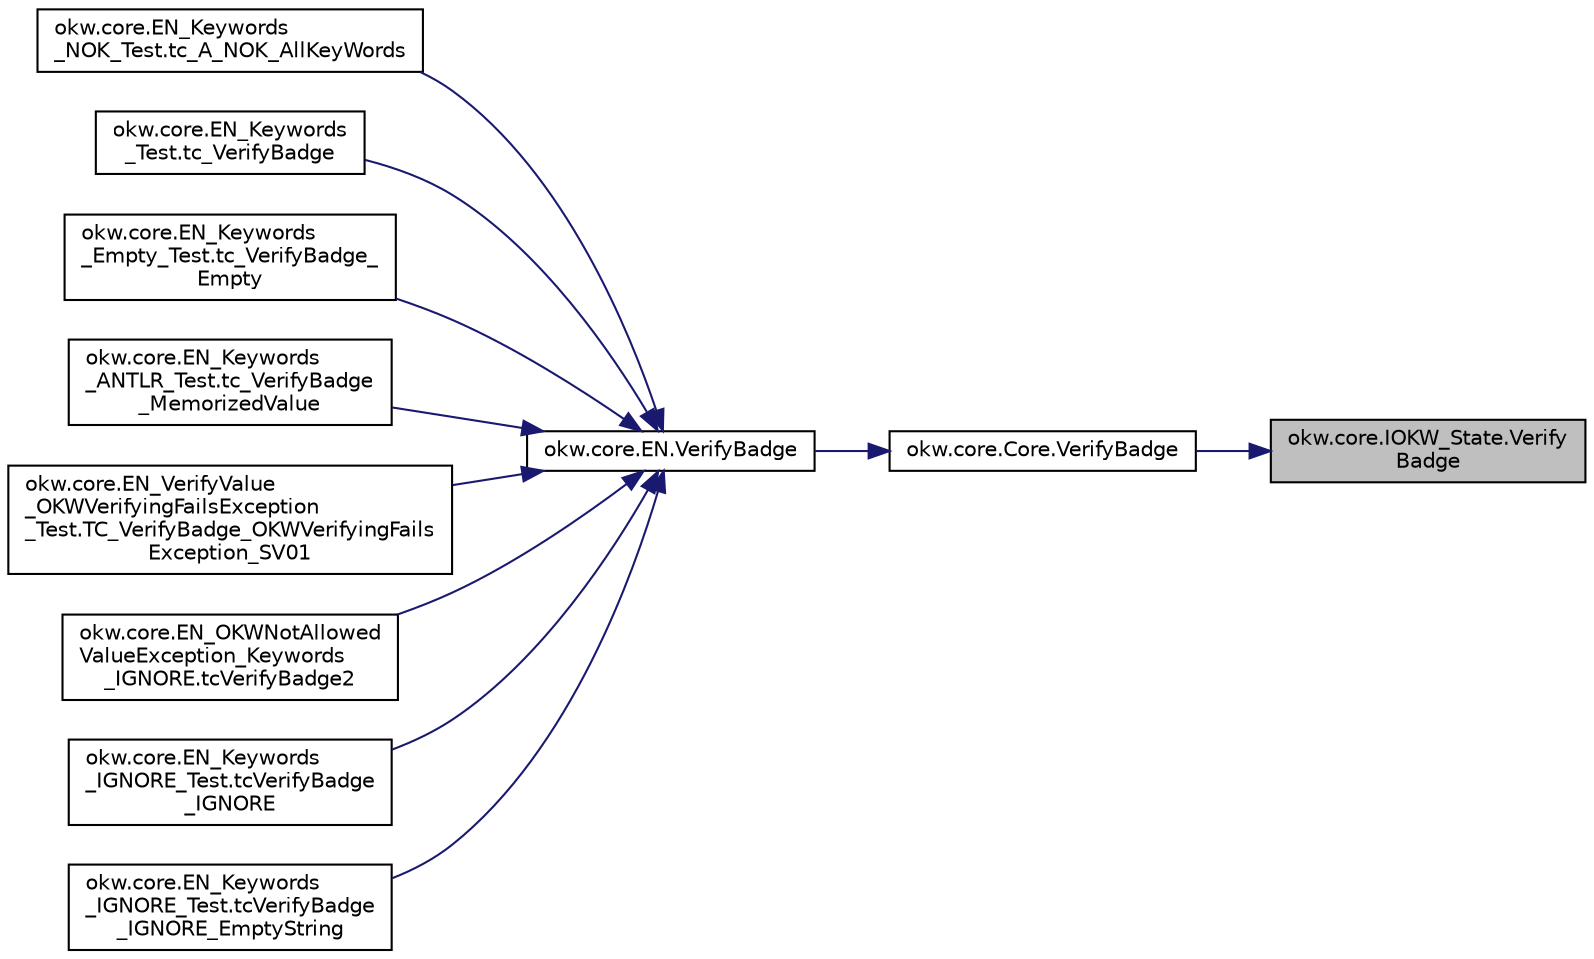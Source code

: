 digraph "okw.core.IOKW_State.VerifyBadge"
{
 // INTERACTIVE_SVG=YES
 // LATEX_PDF_SIZE
  edge [fontname="Helvetica",fontsize="10",labelfontname="Helvetica",labelfontsize="10"];
  node [fontname="Helvetica",fontsize="10",shape=record];
  rankdir="RL";
  Node1 [label="okw.core.IOKW_State.Verify\lBadge",height=0.2,width=0.4,color="black", fillcolor="grey75", style="filled", fontcolor="black",tooltip="Überprüft den Badge des Objektes ."];
  Node1 -> Node2 [dir="back",color="midnightblue",fontsize="10",style="solid",fontname="Helvetica"];
  Node2 [label="okw.core.Core.VerifyBadge",height=0.2,width=0.4,color="black", fillcolor="white", style="filled",URL="$classokw_1_1core_1_1_core.html#a1ef41049d026a423f72c8e59770fd30e",tooltip="Überprüft den Badge des Objektes ."];
  Node2 -> Node3 [dir="back",color="midnightblue",fontsize="10",style="solid",fontname="Helvetica"];
  Node3 [label="okw.core.EN.VerifyBadge",height=0.2,width=0.4,color="black", fillcolor="white", style="filled",URL="$classokw_1_1core_1_1_e_n.html#a3e6f852b199a67adc840960a96a9e6b3",tooltip="Überprüft den Badge des Objektes ."];
  Node3 -> Node4 [dir="back",color="midnightblue",fontsize="10",style="solid",fontname="Helvetica"];
  Node4 [label="okw.core.EN_Keywords\l_NOK_Test.tc_A_NOK_AllKeyWords",height=0.2,width=0.4,color="black", fillcolor="white", style="filled",URL="$classokw_1_1core_1_1_e_n___keywords___n_o_k___test.html#accf1c3d2b1258a59b77ae759a7ee0aeb",tooltip="Prüft methoden aufruf für einen einfachen Click."];
  Node3 -> Node5 [dir="back",color="midnightblue",fontsize="10",style="solid",fontname="Helvetica"];
  Node5 [label="okw.core.EN_Keywords\l_Test.tc_VerifyBadge",height=0.2,width=0.4,color="black", fillcolor="white", style="filled",URL="$classokw_1_1core_1_1_e_n___keywords___test.html#a99e3b8b468e9a49cbdc4fdd7cfe89ac5",tooltip="\"Normaler\" Testfall für das Schlüsselwort EN.VerifyBadge(String,String)."];
  Node3 -> Node6 [dir="back",color="midnightblue",fontsize="10",style="solid",fontname="Helvetica"];
  Node6 [label="okw.core.EN_Keywords\l_Empty_Test.tc_VerifyBadge_\lEmpty",height=0.2,width=0.4,color="black", fillcolor="white", style="filled",URL="$classokw_1_1core_1_1_e_n___keywords___empty___test.html#adf4e014dad4eb7e14117ecf0b9819a61",tooltip="Prüft \"${EMPTY}\" für das Schlüsslewort VerifyBadge(string,string)"];
  Node3 -> Node7 [dir="back",color="midnightblue",fontsize="10",style="solid",fontname="Helvetica"];
  Node7 [label="okw.core.EN_Keywords\l_ANTLR_Test.tc_VerifyBadge\l_MemorizedValue",height=0.2,width=0.4,color="black", fillcolor="white", style="filled",URL="$classokw_1_1core_1_1_e_n___keywords___a_n_t_l_r___test.html#a54243da38e7f31b496f9413a4b238e19",tooltip=" "];
  Node3 -> Node8 [dir="back",color="midnightblue",fontsize="10",style="solid",fontname="Helvetica"];
  Node8 [label="okw.core.EN_VerifyValue\l_OKWVerifyingFailsException\l_Test.TC_VerifyBadge_OKWVerifyingFails\lException_SV01",height=0.2,width=0.4,color="black", fillcolor="white", style="filled",URL="$classokw_1_1core_1_1_e_n___verify_value___o_k_w_verifying_fails_exception___test.html#abd6e687e5304baa03c092206b7ba51ee",tooltip="Test auf das fehlerwerfen von VerifyBadge."];
  Node3 -> Node9 [dir="back",color="midnightblue",fontsize="10",style="solid",fontname="Helvetica"];
  Node9 [label="okw.core.EN_OKWNotAllowed\lValueException_Keywords\l_IGNORE.tcVerifyBadge2",height=0.2,width=0.4,color="black", fillcolor="white", style="filled",URL="$classokw_1_1core_1_1_e_n___o_k_w_not_allowed_value_exception___keywords___i_g_n_o_r_e.html#aafd98b3b89a5cae16ee2b3fcbb83d475",tooltip="Prüft ob \"\"${IGNORE}${TCN}\" die Ausnahme okw.exceptions.OKWNotAllowedValueException auslöst."];
  Node3 -> Node10 [dir="back",color="midnightblue",fontsize="10",style="solid",fontname="Helvetica"];
  Node10 [label="okw.core.EN_Keywords\l_IGNORE_Test.tcVerifyBadge\l_IGNORE",height=0.2,width=0.4,color="black", fillcolor="white", style="filled",URL="$classokw_1_1core_1_1_e_n___keywords___i_g_n_o_r_e___test.html#a2532dfa7894ff84744eb0529c5186f5a",tooltip="Prüft ob das Schlüsselwort VerifyVerifyBadge( FN, \"${IGNORE}\" ) nicht ausgeführt wird."];
  Node3 -> Node11 [dir="back",color="midnightblue",fontsize="10",style="solid",fontname="Helvetica"];
  Node11 [label="okw.core.EN_Keywords\l_IGNORE_Test.tcVerifyBadge\l_IGNORE_EmptyString",height=0.2,width=0.4,color="black", fillcolor="white", style="filled",URL="$classokw_1_1core_1_1_e_n___keywords___i_g_n_o_r_e___test.html#a7e466d22a1777038bf749ddac487c968",tooltip="Prüft ob das Schlüsselwort VerifyLabel( FN, \"\" ) nicht ausgeführt wird."];
}
